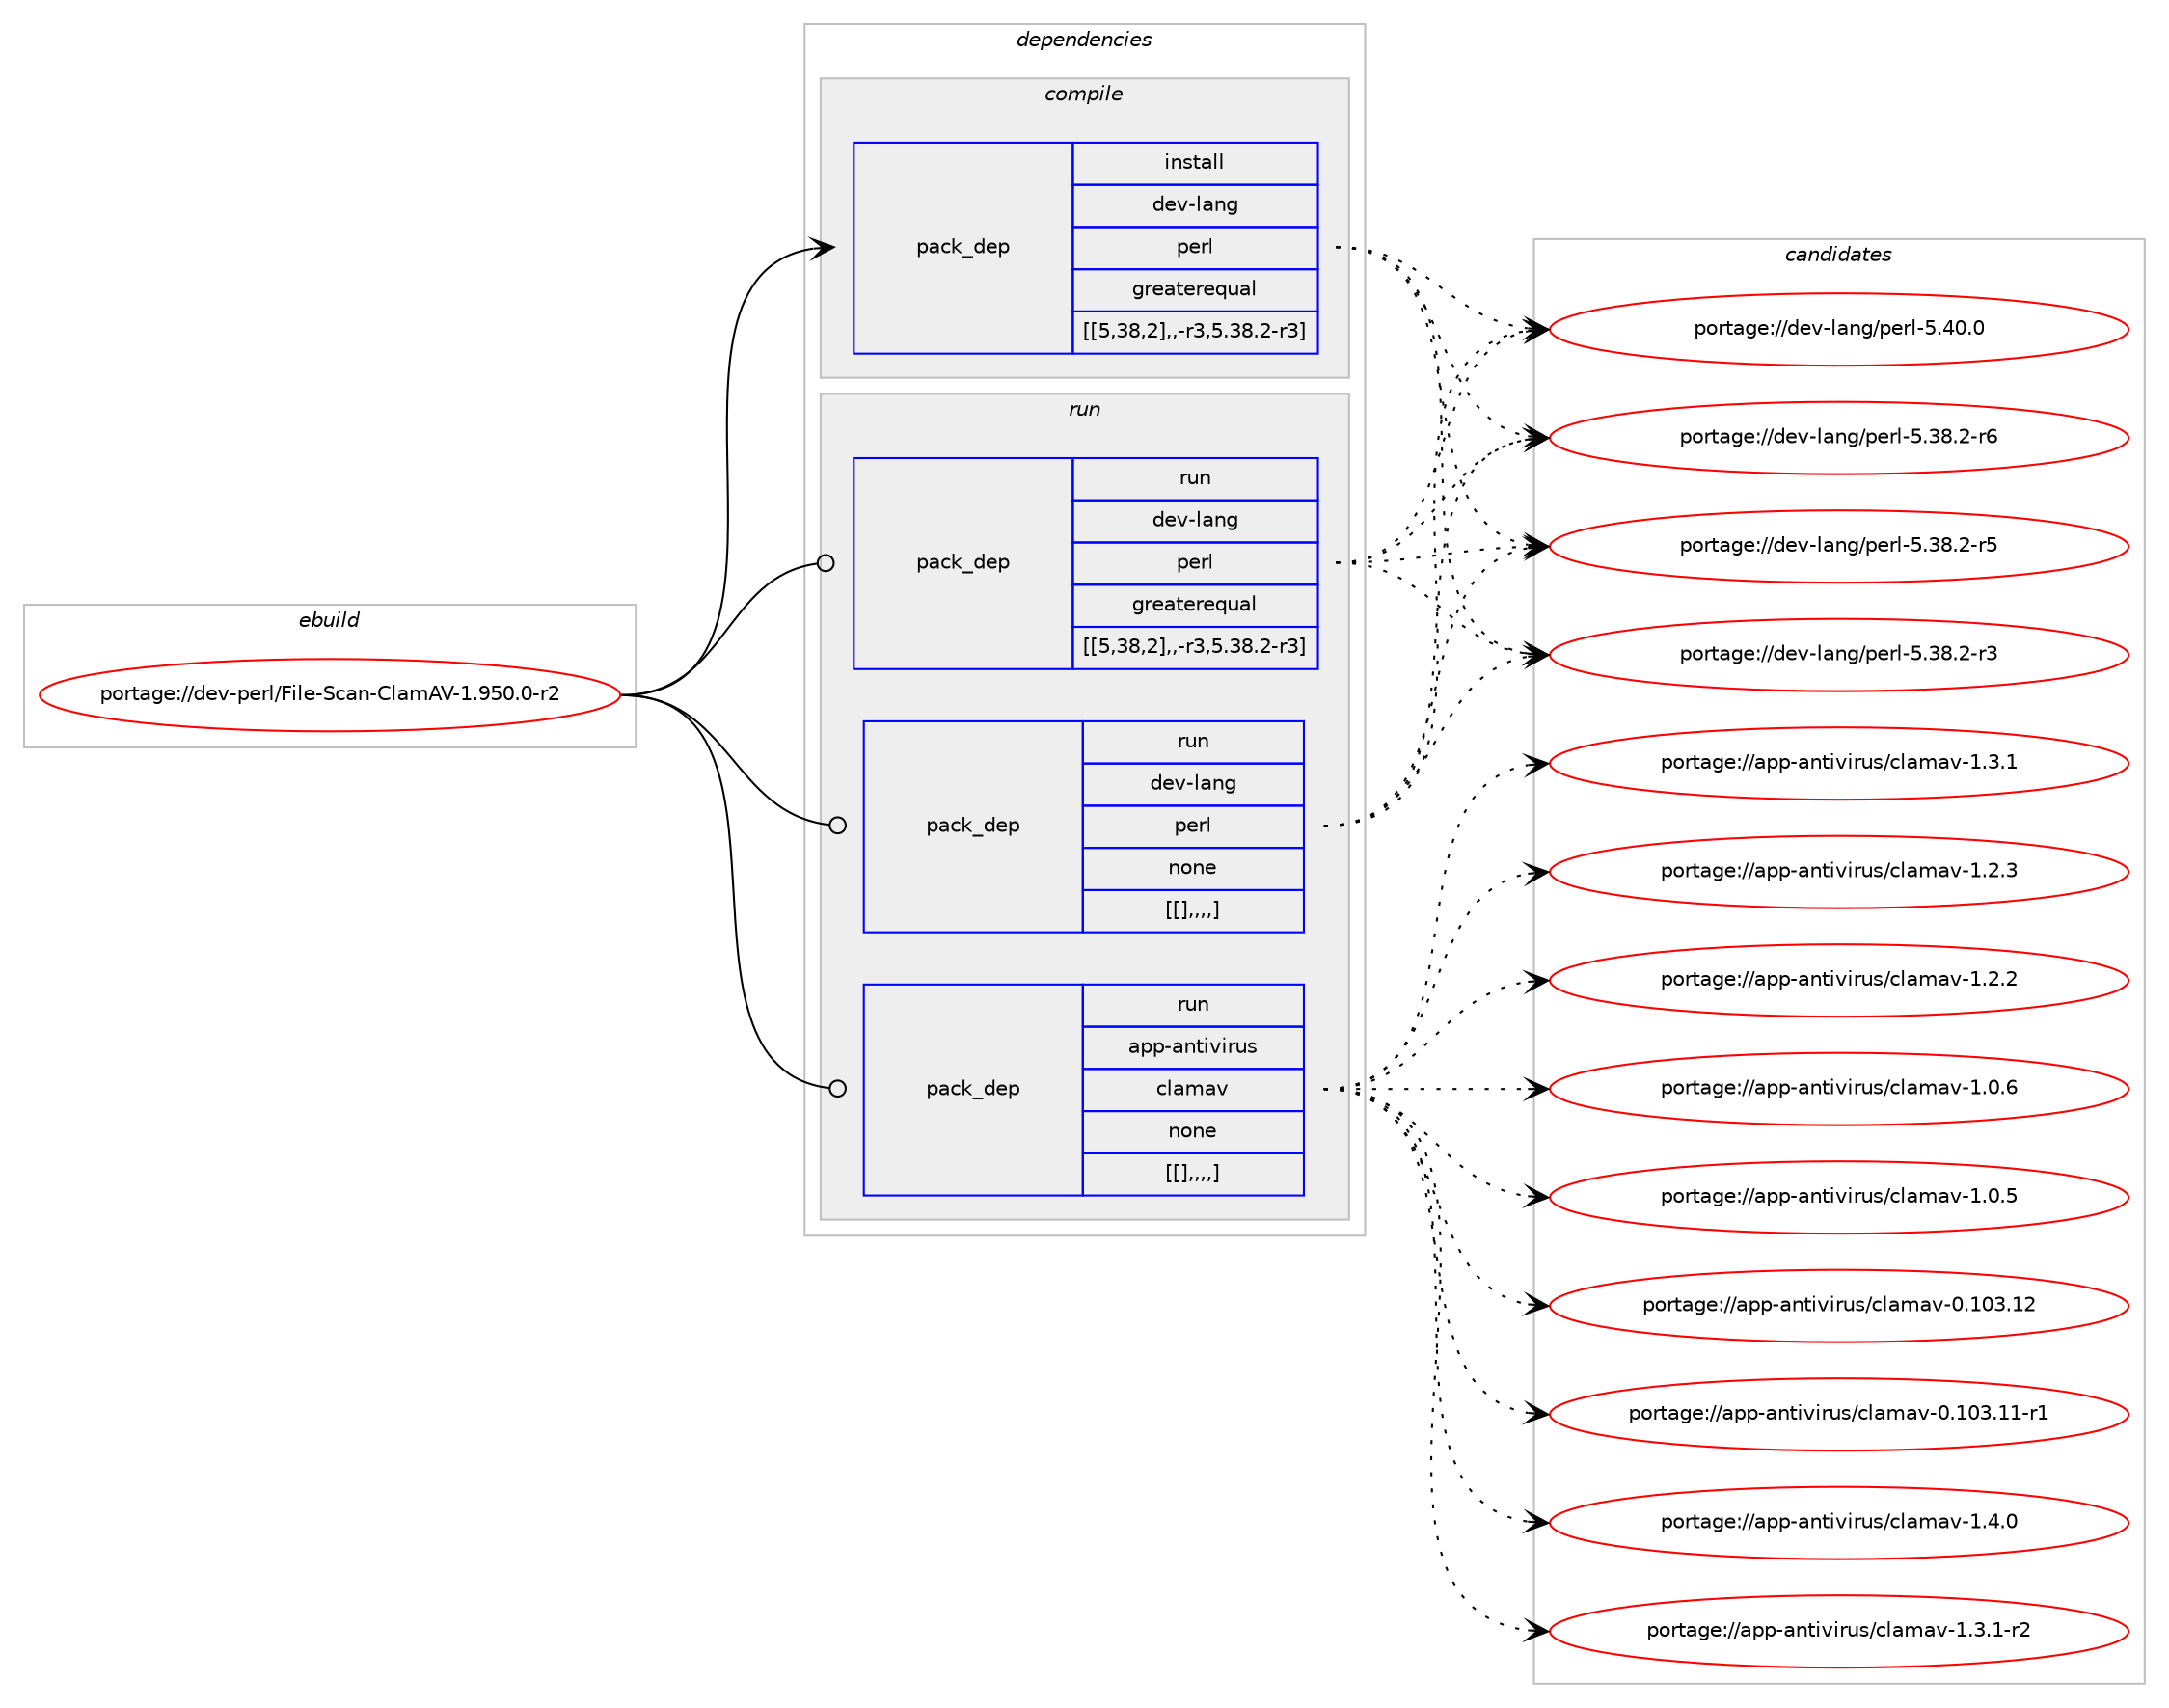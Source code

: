 digraph prolog {

# *************
# Graph options
# *************

newrank=true;
concentrate=true;
compound=true;
graph [rankdir=LR,fontname=Helvetica,fontsize=10,ranksep=1.5];#, ranksep=2.5, nodesep=0.2];
edge  [arrowhead=vee];
node  [fontname=Helvetica,fontsize=10];

# **********
# The ebuild
# **********

subgraph cluster_leftcol {
color=gray;
label=<<i>ebuild</i>>;
id [label="portage://dev-perl/File-Scan-ClamAV-1.950.0-r2", color=red, width=4, href="../dev-perl/File-Scan-ClamAV-1.950.0-r2.svg"];
}

# ****************
# The dependencies
# ****************

subgraph cluster_midcol {
color=gray;
label=<<i>dependencies</i>>;
subgraph cluster_compile {
fillcolor="#eeeeee";
style=filled;
label=<<i>compile</i>>;
subgraph pack99585 {
dependency131130 [label=<<TABLE BORDER="0" CELLBORDER="1" CELLSPACING="0" CELLPADDING="4" WIDTH="220"><TR><TD ROWSPAN="6" CELLPADDING="30">pack_dep</TD></TR><TR><TD WIDTH="110">install</TD></TR><TR><TD>dev-lang</TD></TR><TR><TD>perl</TD></TR><TR><TD>greaterequal</TD></TR><TR><TD>[[5,38,2],,-r3,5.38.2-r3]</TD></TR></TABLE>>, shape=none, color=blue];
}
id:e -> dependency131130:w [weight=20,style="solid",arrowhead="vee"];
}
subgraph cluster_compileandrun {
fillcolor="#eeeeee";
style=filled;
label=<<i>compile and run</i>>;
}
subgraph cluster_run {
fillcolor="#eeeeee";
style=filled;
label=<<i>run</i>>;
subgraph pack99586 {
dependency131131 [label=<<TABLE BORDER="0" CELLBORDER="1" CELLSPACING="0" CELLPADDING="4" WIDTH="220"><TR><TD ROWSPAN="6" CELLPADDING="30">pack_dep</TD></TR><TR><TD WIDTH="110">run</TD></TR><TR><TD>app-antivirus</TD></TR><TR><TD>clamav</TD></TR><TR><TD>none</TD></TR><TR><TD>[[],,,,]</TD></TR></TABLE>>, shape=none, color=blue];
}
id:e -> dependency131131:w [weight=20,style="solid",arrowhead="odot"];
subgraph pack99587 {
dependency131132 [label=<<TABLE BORDER="0" CELLBORDER="1" CELLSPACING="0" CELLPADDING="4" WIDTH="220"><TR><TD ROWSPAN="6" CELLPADDING="30">pack_dep</TD></TR><TR><TD WIDTH="110">run</TD></TR><TR><TD>dev-lang</TD></TR><TR><TD>perl</TD></TR><TR><TD>greaterequal</TD></TR><TR><TD>[[5,38,2],,-r3,5.38.2-r3]</TD></TR></TABLE>>, shape=none, color=blue];
}
id:e -> dependency131132:w [weight=20,style="solid",arrowhead="odot"];
subgraph pack99588 {
dependency131133 [label=<<TABLE BORDER="0" CELLBORDER="1" CELLSPACING="0" CELLPADDING="4" WIDTH="220"><TR><TD ROWSPAN="6" CELLPADDING="30">pack_dep</TD></TR><TR><TD WIDTH="110">run</TD></TR><TR><TD>dev-lang</TD></TR><TR><TD>perl</TD></TR><TR><TD>none</TD></TR><TR><TD>[[],,,,]</TD></TR></TABLE>>, shape=none, color=blue];
}
id:e -> dependency131133:w [weight=20,style="solid",arrowhead="odot"];
}
}

# **************
# The candidates
# **************

subgraph cluster_choices {
rank=same;
color=gray;
label=<<i>candidates</i>>;

subgraph choice99585 {
color=black;
nodesep=1;
choice10010111845108971101034711210111410845534652484648 [label="portage://dev-lang/perl-5.40.0", color=red, width=4,href="../dev-lang/perl-5.40.0.svg"];
choice100101118451089711010347112101114108455346515646504511454 [label="portage://dev-lang/perl-5.38.2-r6", color=red, width=4,href="../dev-lang/perl-5.38.2-r6.svg"];
choice100101118451089711010347112101114108455346515646504511453 [label="portage://dev-lang/perl-5.38.2-r5", color=red, width=4,href="../dev-lang/perl-5.38.2-r5.svg"];
choice100101118451089711010347112101114108455346515646504511451 [label="portage://dev-lang/perl-5.38.2-r3", color=red, width=4,href="../dev-lang/perl-5.38.2-r3.svg"];
dependency131130:e -> choice10010111845108971101034711210111410845534652484648:w [style=dotted,weight="100"];
dependency131130:e -> choice100101118451089711010347112101114108455346515646504511454:w [style=dotted,weight="100"];
dependency131130:e -> choice100101118451089711010347112101114108455346515646504511453:w [style=dotted,weight="100"];
dependency131130:e -> choice100101118451089711010347112101114108455346515646504511451:w [style=dotted,weight="100"];
}
subgraph choice99586 {
color=black;
nodesep=1;
choice97112112459711011610511810511411711547991089710997118454946524648 [label="portage://app-antivirus/clamav-1.4.0", color=red, width=4,href="../app-antivirus/clamav-1.4.0.svg"];
choice971121124597110116105118105114117115479910897109971184549465146494511450 [label="portage://app-antivirus/clamav-1.3.1-r2", color=red, width=4,href="../app-antivirus/clamav-1.3.1-r2.svg"];
choice97112112459711011610511810511411711547991089710997118454946514649 [label="portage://app-antivirus/clamav-1.3.1", color=red, width=4,href="../app-antivirus/clamav-1.3.1.svg"];
choice97112112459711011610511810511411711547991089710997118454946504651 [label="portage://app-antivirus/clamav-1.2.3", color=red, width=4,href="../app-antivirus/clamav-1.2.3.svg"];
choice97112112459711011610511810511411711547991089710997118454946504650 [label="portage://app-antivirus/clamav-1.2.2", color=red, width=4,href="../app-antivirus/clamav-1.2.2.svg"];
choice97112112459711011610511810511411711547991089710997118454946484654 [label="portage://app-antivirus/clamav-1.0.6", color=red, width=4,href="../app-antivirus/clamav-1.0.6.svg"];
choice97112112459711011610511810511411711547991089710997118454946484653 [label="portage://app-antivirus/clamav-1.0.5", color=red, width=4,href="../app-antivirus/clamav-1.0.5.svg"];
choice97112112459711011610511810511411711547991089710997118454846494851464950 [label="portage://app-antivirus/clamav-0.103.12", color=red, width=4,href="../app-antivirus/clamav-0.103.12.svg"];
choice971121124597110116105118105114117115479910897109971184548464948514649494511449 [label="portage://app-antivirus/clamav-0.103.11-r1", color=red, width=4,href="../app-antivirus/clamav-0.103.11-r1.svg"];
dependency131131:e -> choice97112112459711011610511810511411711547991089710997118454946524648:w [style=dotted,weight="100"];
dependency131131:e -> choice971121124597110116105118105114117115479910897109971184549465146494511450:w [style=dotted,weight="100"];
dependency131131:e -> choice97112112459711011610511810511411711547991089710997118454946514649:w [style=dotted,weight="100"];
dependency131131:e -> choice97112112459711011610511810511411711547991089710997118454946504651:w [style=dotted,weight="100"];
dependency131131:e -> choice97112112459711011610511810511411711547991089710997118454946504650:w [style=dotted,weight="100"];
dependency131131:e -> choice97112112459711011610511810511411711547991089710997118454946484654:w [style=dotted,weight="100"];
dependency131131:e -> choice97112112459711011610511810511411711547991089710997118454946484653:w [style=dotted,weight="100"];
dependency131131:e -> choice97112112459711011610511810511411711547991089710997118454846494851464950:w [style=dotted,weight="100"];
dependency131131:e -> choice971121124597110116105118105114117115479910897109971184548464948514649494511449:w [style=dotted,weight="100"];
}
subgraph choice99587 {
color=black;
nodesep=1;
choice10010111845108971101034711210111410845534652484648 [label="portage://dev-lang/perl-5.40.0", color=red, width=4,href="../dev-lang/perl-5.40.0.svg"];
choice100101118451089711010347112101114108455346515646504511454 [label="portage://dev-lang/perl-5.38.2-r6", color=red, width=4,href="../dev-lang/perl-5.38.2-r6.svg"];
choice100101118451089711010347112101114108455346515646504511453 [label="portage://dev-lang/perl-5.38.2-r5", color=red, width=4,href="../dev-lang/perl-5.38.2-r5.svg"];
choice100101118451089711010347112101114108455346515646504511451 [label="portage://dev-lang/perl-5.38.2-r3", color=red, width=4,href="../dev-lang/perl-5.38.2-r3.svg"];
dependency131132:e -> choice10010111845108971101034711210111410845534652484648:w [style=dotted,weight="100"];
dependency131132:e -> choice100101118451089711010347112101114108455346515646504511454:w [style=dotted,weight="100"];
dependency131132:e -> choice100101118451089711010347112101114108455346515646504511453:w [style=dotted,weight="100"];
dependency131132:e -> choice100101118451089711010347112101114108455346515646504511451:w [style=dotted,weight="100"];
}
subgraph choice99588 {
color=black;
nodesep=1;
choice10010111845108971101034711210111410845534652484648 [label="portage://dev-lang/perl-5.40.0", color=red, width=4,href="../dev-lang/perl-5.40.0.svg"];
choice100101118451089711010347112101114108455346515646504511454 [label="portage://dev-lang/perl-5.38.2-r6", color=red, width=4,href="../dev-lang/perl-5.38.2-r6.svg"];
choice100101118451089711010347112101114108455346515646504511453 [label="portage://dev-lang/perl-5.38.2-r5", color=red, width=4,href="../dev-lang/perl-5.38.2-r5.svg"];
choice100101118451089711010347112101114108455346515646504511451 [label="portage://dev-lang/perl-5.38.2-r3", color=red, width=4,href="../dev-lang/perl-5.38.2-r3.svg"];
dependency131133:e -> choice10010111845108971101034711210111410845534652484648:w [style=dotted,weight="100"];
dependency131133:e -> choice100101118451089711010347112101114108455346515646504511454:w [style=dotted,weight="100"];
dependency131133:e -> choice100101118451089711010347112101114108455346515646504511453:w [style=dotted,weight="100"];
dependency131133:e -> choice100101118451089711010347112101114108455346515646504511451:w [style=dotted,weight="100"];
}
}

}

